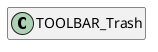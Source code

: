 @startuml
set namespaceSeparator \\
hide members
hide << alias >> circle

class TOOLBAR_Trash
@enduml
